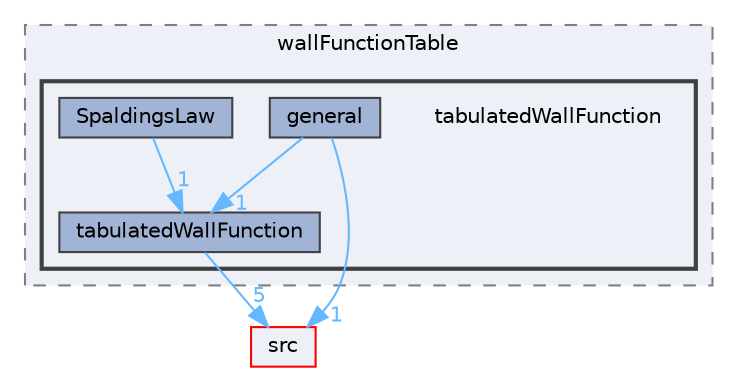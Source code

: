 digraph "applications/utilities/preProcessing/wallFunctionTable/tabulatedWallFunction"
{
 // LATEX_PDF_SIZE
  bgcolor="transparent";
  edge [fontname=Helvetica,fontsize=10,labelfontname=Helvetica,labelfontsize=10];
  node [fontname=Helvetica,fontsize=10,shape=box,height=0.2,width=0.4];
  compound=true
  subgraph clusterdir_2bff761b90451d3e5a5395d4816ecc83 {
    graph [ bgcolor="#edf0f7", pencolor="grey50", label="wallFunctionTable", fontname=Helvetica,fontsize=10 style="filled,dashed", URL="dir_2bff761b90451d3e5a5395d4816ecc83.html",tooltip=""]
  subgraph clusterdir_9d6d4bfa5eea1af8e55384bbf07dd9db {
    graph [ bgcolor="#edf0f7", pencolor="grey25", label="", fontname=Helvetica,fontsize=10 style="filled,bold", URL="dir_9d6d4bfa5eea1af8e55384bbf07dd9db.html",tooltip=""]
    dir_9d6d4bfa5eea1af8e55384bbf07dd9db [shape=plaintext, label="tabulatedWallFunction"];
  dir_39e4cab61923de3f8bf3ab780f28de9b [label="general", fillcolor="#a2b4d6", color="grey25", style="filled", URL="dir_39e4cab61923de3f8bf3ab780f28de9b.html",tooltip=""];
  dir_ad3f5a484c4caac15afa342421ea43cf [label="SpaldingsLaw", fillcolor="#a2b4d6", color="grey25", style="filled", URL="dir_ad3f5a484c4caac15afa342421ea43cf.html",tooltip=""];
  dir_84484b4bbc0b7304a2ca4f93bbec51bc [label="tabulatedWallFunction", fillcolor="#a2b4d6", color="grey25", style="filled", URL="dir_84484b4bbc0b7304a2ca4f93bbec51bc.html",tooltip=""];
  }
  }
  dir_68267d1309a1af8e8297ef4c3efbcdba [label="src", fillcolor="#edf0f7", color="red", style="filled", URL="dir_68267d1309a1af8e8297ef4c3efbcdba.html",tooltip=""];
  dir_39e4cab61923de3f8bf3ab780f28de9b->dir_68267d1309a1af8e8297ef4c3efbcdba [headlabel="1", labeldistance=1.5 headhref="dir_001600_003729.html" href="dir_001600_003729.html" color="steelblue1" fontcolor="steelblue1"];
  dir_39e4cab61923de3f8bf3ab780f28de9b->dir_84484b4bbc0b7304a2ca4f93bbec51bc [headlabel="1", labeldistance=1.5 headhref="dir_001600_003959.html" href="dir_001600_003959.html" color="steelblue1" fontcolor="steelblue1"];
  dir_ad3f5a484c4caac15afa342421ea43cf->dir_84484b4bbc0b7304a2ca4f93bbec51bc [headlabel="1", labeldistance=1.5 headhref="dir_003676_003959.html" href="dir_003676_003959.html" color="steelblue1" fontcolor="steelblue1"];
  dir_84484b4bbc0b7304a2ca4f93bbec51bc->dir_68267d1309a1af8e8297ef4c3efbcdba [headlabel="5", labeldistance=1.5 headhref="dir_003959_003729.html" href="dir_003959_003729.html" color="steelblue1" fontcolor="steelblue1"];
}
